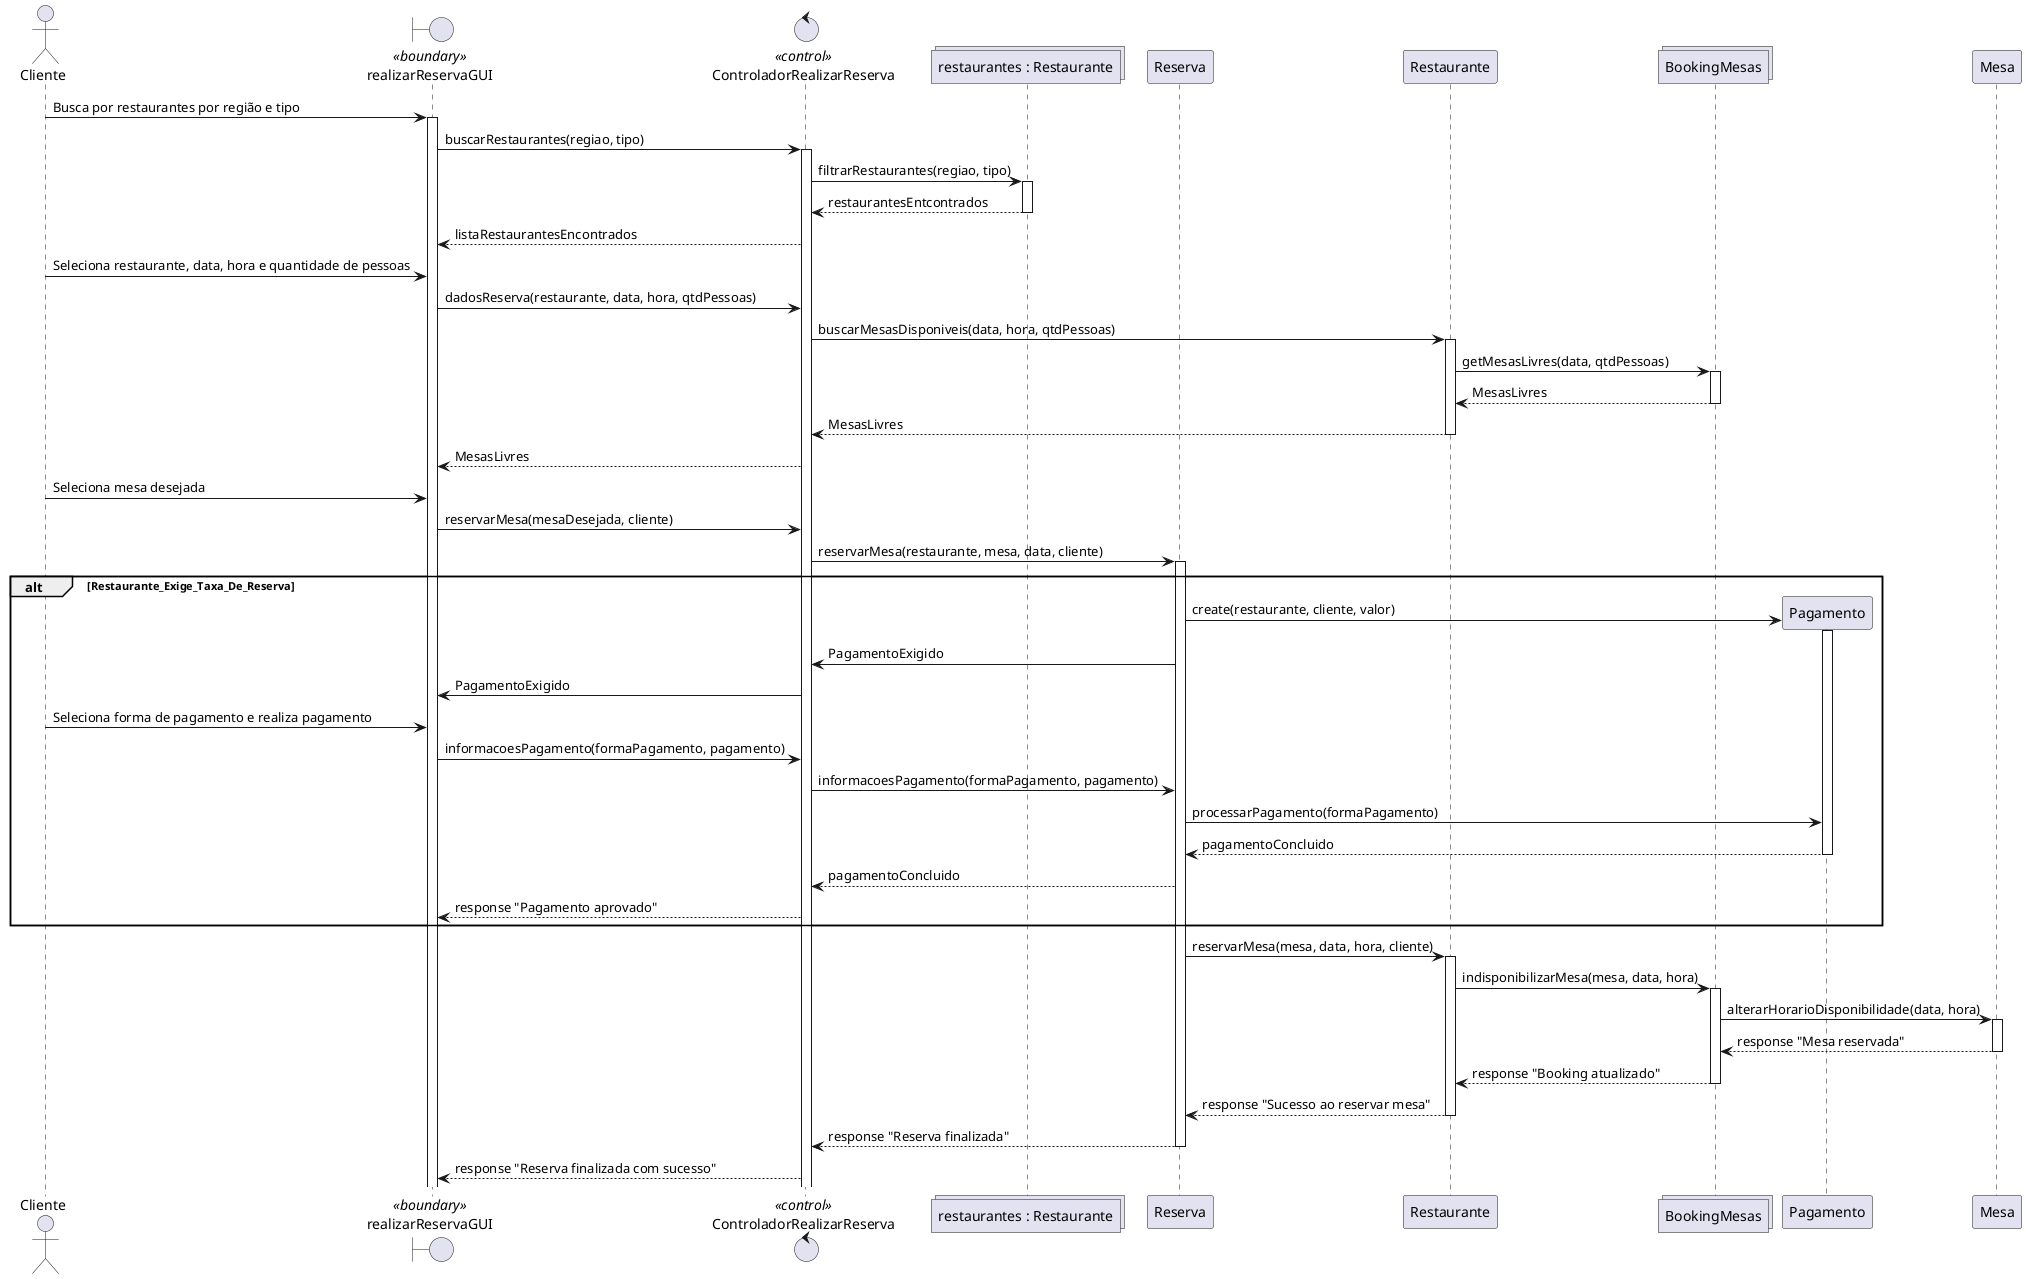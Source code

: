 
@startuml

    actor Cliente as ator_cliente
    boundary realizarReservaGUI as fronteira <<boundary>>
    control ControladorRealizarReserva as controller <<control>>
    collections "restaurantes : Restaurante" as list_restaurante
    participant Reserva
    participant Restaurante
    collections "BookingMesas" as book
    participant Pagamento    
    participant Mesa

    ator_cliente -> fronteira : Busca por restaurantes por região e tipo
    activate fronteira
    
    fronteira -> controller : buscarRestaurantes(regiao, tipo)
    activate controller
    controller -> list_restaurante : filtrarRestaurantes(regiao, tipo)
    activate list_restaurante
    list_restaurante --> controller : restaurantesEntcontrados
    deactivate list_restaurante

    controller --> fronteira : listaRestaurantesEncontrados
    ator_cliente -> fronteira : Seleciona restaurante, data, hora e quantidade de pessoas
    fronteira -> controller : dadosReserva(restaurante, data, hora, qtdPessoas)
    controller -> Restaurante : buscarMesasDisponiveis(data, hora, qtdPessoas)
    activate Restaurante
    Restaurante -> book : getMesasLivres(data, qtdPessoas)
    activate book
    book --> Restaurante : MesasLivres
    deactivate book
    Restaurante --> controller : MesasLivres
    deactivate Restaurante
    controller --> fronteira : MesasLivres
    ator_cliente -> fronteira : Seleciona mesa desejada
    fronteira -> controller : reservarMesa(mesaDesejada, cliente)
    controller -> Reserva : reservarMesa(restaurante, mesa, data, cliente)
    activate Reserva
    alt Restaurante_Exige_Taxa_De_Reserva
        Reserva -> Pagamento **: create(restaurante, cliente, valor)
        activate Pagamento
        Reserva -> controller : PagamentoExigido
        controller -> fronteira : PagamentoExigido
        ator_cliente -> fronteira : Seleciona forma de pagamento e realiza pagamento
        fronteira -> controller : informacoesPagamento(formaPagamento, pagamento)
        controller -> Reserva : informacoesPagamento(formaPagamento, pagamento)
        Reserva -> Pagamento : processarPagamento(formaPagamento)
        Pagamento --> Reserva : pagamentoConcluido
        deactivate Pagamento
        Reserva --> controller : pagamentoConcluido
        controller --> fronteira : response "Pagamento aprovado" 
    end
    Reserva -> Restaurante : reservarMesa(mesa, data, hora, cliente)
    activate Restaurante
    Restaurante -> book : indisponibilizarMesa(mesa, data, hora)
    activate book
    book -> Mesa : alterarHorarioDisponibilidade(data, hora)
    activate Mesa
    Mesa --> book : response "Mesa reservada"
    deactivate Mesa
    book --> Restaurante : response "Booking atualizado"
    deactivate book
    Restaurante --> Reserva : response "Sucesso ao reservar mesa"
    deactivate Restaurante
    Reserva --> controller : response "Reserva finalizada"
    deactivate Reserva
    controller --> fronteira : response "Reserva finalizada com sucesso"

@enduml
